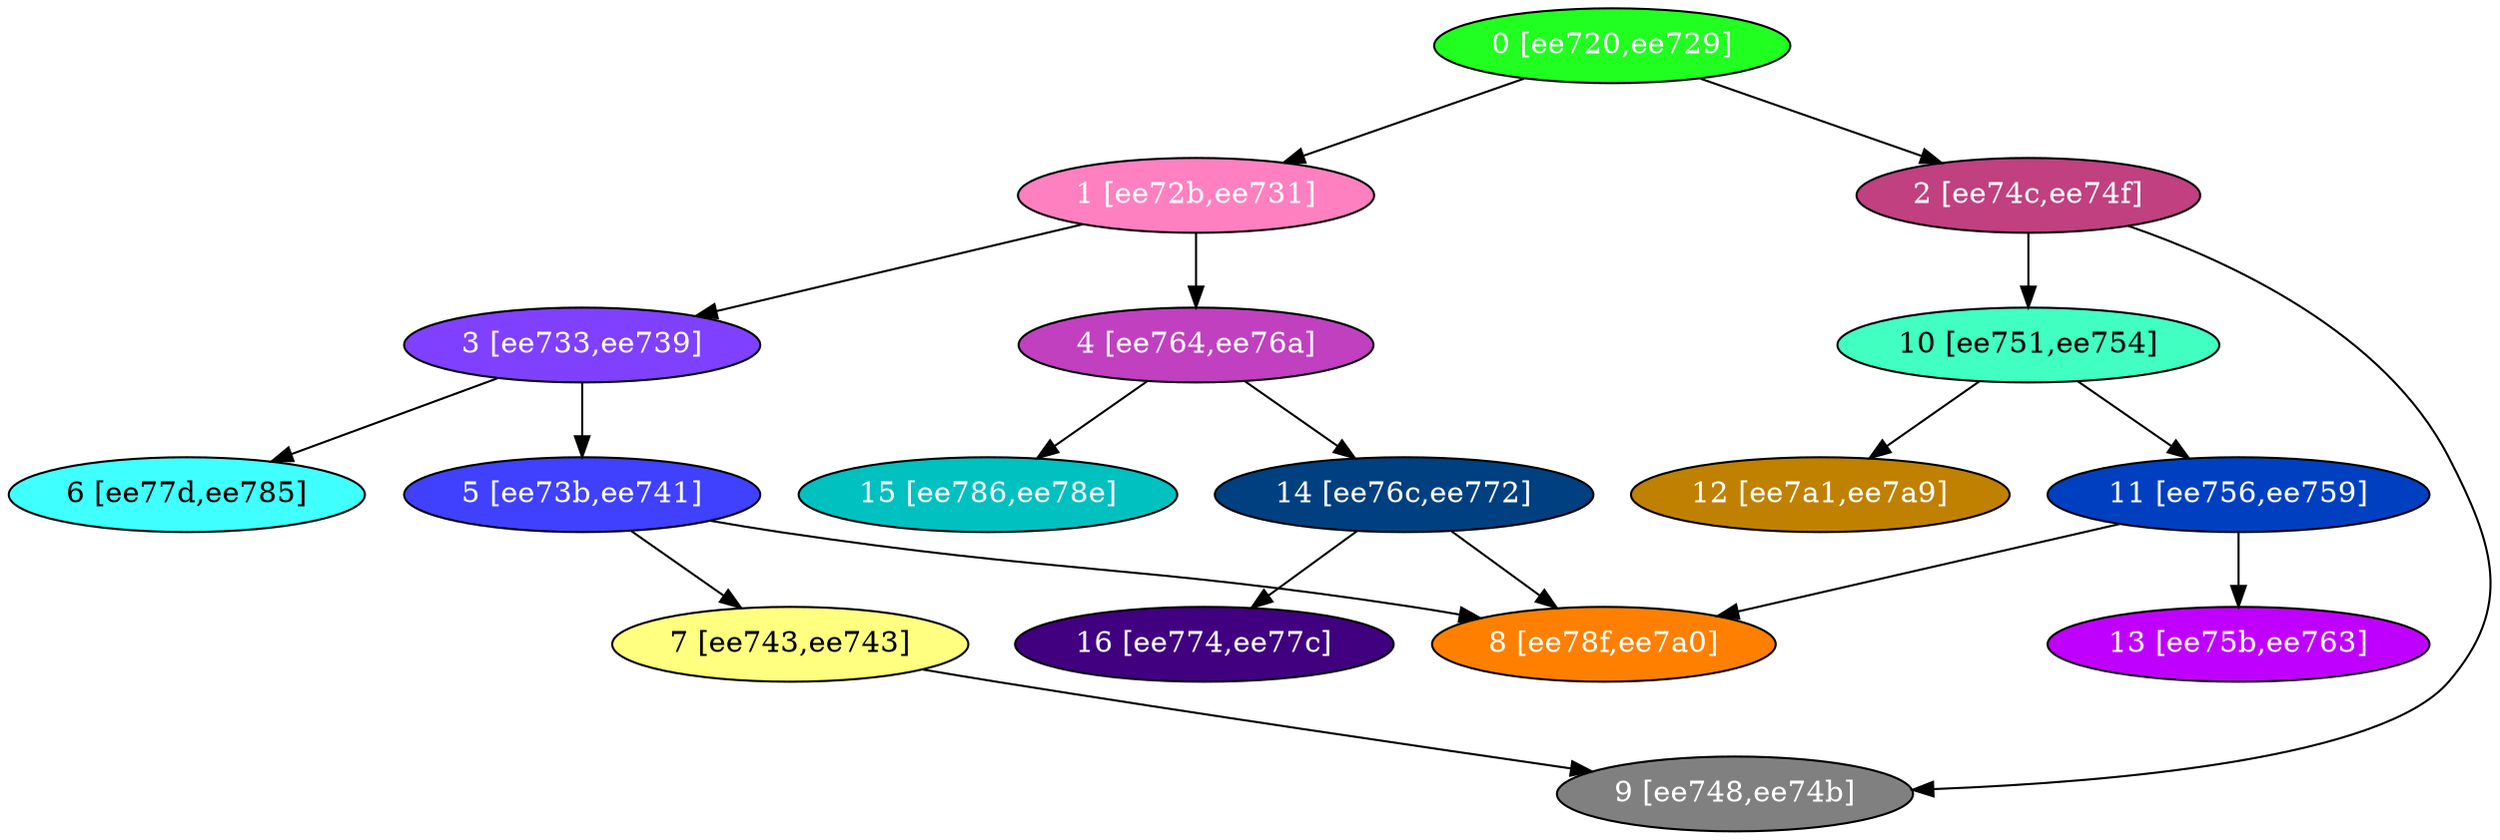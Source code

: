 diGraph libnss3{
	libnss3_0  [style=filled fillcolor="#20FF20" fontcolor="#ffffff" shape=oval label="0 [ee720,ee729]"]
	libnss3_1  [style=filled fillcolor="#FF80C0" fontcolor="#ffffff" shape=oval label="1 [ee72b,ee731]"]
	libnss3_2  [style=filled fillcolor="#C04080" fontcolor="#ffffff" shape=oval label="2 [ee74c,ee74f]"]
	libnss3_3  [style=filled fillcolor="#8040FF" fontcolor="#ffffff" shape=oval label="3 [ee733,ee739]"]
	libnss3_4  [style=filled fillcolor="#C040C0" fontcolor="#ffffff" shape=oval label="4 [ee764,ee76a]"]
	libnss3_5  [style=filled fillcolor="#4040FF" fontcolor="#ffffff" shape=oval label="5 [ee73b,ee741]"]
	libnss3_6  [style=filled fillcolor="#40FFFF" fontcolor="#000000" shape=oval label="6 [ee77d,ee785]"]
	libnss3_7  [style=filled fillcolor="#FFFF80" fontcolor="#000000" shape=oval label="7 [ee743,ee743]"]
	libnss3_8  [style=filled fillcolor="#FF8000" fontcolor="#ffffff" shape=oval label="8 [ee78f,ee7a0]"]
	libnss3_9  [style=filled fillcolor="#808080" fontcolor="#ffffff" shape=oval label="9 [ee748,ee74b]"]
	libnss3_a  [style=filled fillcolor="#40FFC0" fontcolor="#000000" shape=oval label="10 [ee751,ee754]"]
	libnss3_b  [style=filled fillcolor="#0040C0" fontcolor="#ffffff" shape=oval label="11 [ee756,ee759]"]
	libnss3_c  [style=filled fillcolor="#C08000" fontcolor="#ffffff" shape=oval label="12 [ee7a1,ee7a9]"]
	libnss3_d  [style=filled fillcolor="#C000FF" fontcolor="#ffffff" shape=oval label="13 [ee75b,ee763]"]
	libnss3_e  [style=filled fillcolor="#004080" fontcolor="#ffffff" shape=oval label="14 [ee76c,ee772]"]
	libnss3_f  [style=filled fillcolor="#00C0C0" fontcolor="#ffffff" shape=oval label="15 [ee786,ee78e]"]
	libnss3_10  [style=filled fillcolor="#400080" fontcolor="#ffffff" shape=oval label="16 [ee774,ee77c]"]

	libnss3_0 -> libnss3_1
	libnss3_0 -> libnss3_2
	libnss3_1 -> libnss3_3
	libnss3_1 -> libnss3_4
	libnss3_2 -> libnss3_9
	libnss3_2 -> libnss3_a
	libnss3_3 -> libnss3_5
	libnss3_3 -> libnss3_6
	libnss3_4 -> libnss3_e
	libnss3_4 -> libnss3_f
	libnss3_5 -> libnss3_7
	libnss3_5 -> libnss3_8
	libnss3_7 -> libnss3_9
	libnss3_a -> libnss3_b
	libnss3_a -> libnss3_c
	libnss3_b -> libnss3_8
	libnss3_b -> libnss3_d
	libnss3_e -> libnss3_8
	libnss3_e -> libnss3_10
}